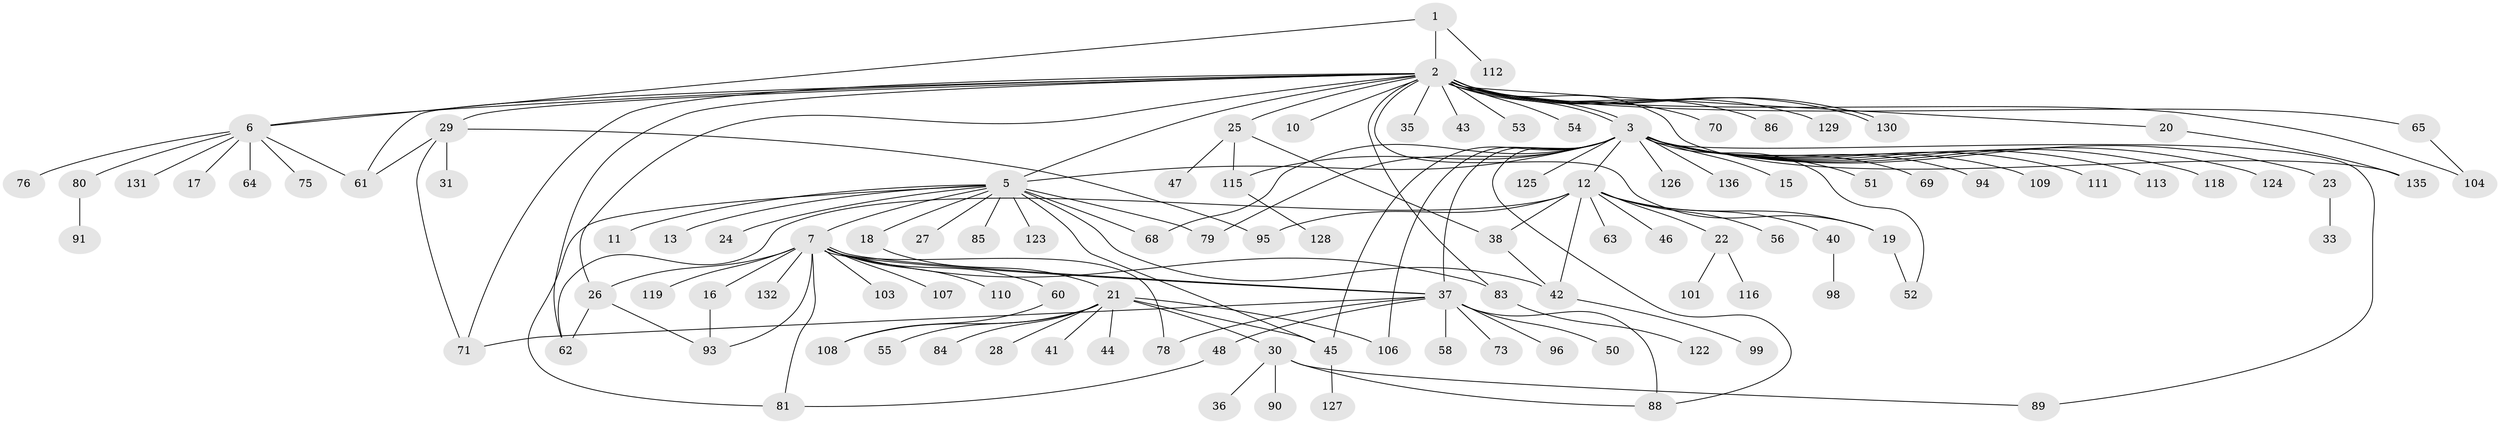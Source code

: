 // Generated by graph-tools (version 1.1) at 2025/23/03/03/25 07:23:54]
// undirected, 108 vertices, 144 edges
graph export_dot {
graph [start="1"]
  node [color=gray90,style=filled];
  1 [super="+9"];
  2 [super="+4"];
  3 [super="+77"];
  5 [super="+8"];
  6 [super="+14"];
  7 [super="+87"];
  10;
  11;
  12 [super="+34"];
  13;
  15;
  16;
  17;
  18;
  19 [super="+66"];
  20;
  21 [super="+121"];
  22;
  23;
  24 [super="+74"];
  25;
  26;
  27;
  28 [super="+39"];
  29 [super="+32"];
  30 [super="+49"];
  31;
  33;
  35;
  36;
  37 [super="+72"];
  38 [super="+105"];
  40;
  41;
  42;
  43;
  44;
  45 [super="+102"];
  46;
  47;
  48 [super="+57"];
  50;
  51;
  52;
  53;
  54;
  55;
  56;
  58 [super="+59"];
  60 [super="+97"];
  61;
  62 [super="+67"];
  63;
  64;
  65 [super="+133"];
  68 [super="+82"];
  69;
  70;
  71 [super="+92"];
  73;
  75 [super="+100"];
  76 [super="+117"];
  78;
  79;
  80;
  81 [super="+114"];
  83 [super="+134"];
  84;
  85;
  86;
  88;
  89;
  90;
  91;
  93;
  94;
  95;
  96;
  98;
  99 [super="+120"];
  101;
  103;
  104;
  106;
  107;
  108;
  109;
  110;
  111;
  112;
  113;
  115;
  116;
  118;
  119;
  122;
  123;
  124;
  125;
  126;
  127;
  128;
  129;
  130;
  131;
  132;
  135;
  136;
  1 -- 2;
  1 -- 6;
  1 -- 112;
  2 -- 3 [weight=2];
  2 -- 3;
  2 -- 10;
  2 -- 20;
  2 -- 25;
  2 -- 26;
  2 -- 35;
  2 -- 43;
  2 -- 53;
  2 -- 54;
  2 -- 61;
  2 -- 62;
  2 -- 65;
  2 -- 70;
  2 -- 83;
  2 -- 86;
  2 -- 104;
  2 -- 130;
  2 -- 130;
  2 -- 135;
  2 -- 5 [weight=3];
  2 -- 129;
  2 -- 6;
  2 -- 29;
  2 -- 19;
  2 -- 71;
  3 -- 5;
  3 -- 12;
  3 -- 15;
  3 -- 23;
  3 -- 51;
  3 -- 52;
  3 -- 68;
  3 -- 69;
  3 -- 79;
  3 -- 89;
  3 -- 94;
  3 -- 106;
  3 -- 109;
  3 -- 111;
  3 -- 113;
  3 -- 115;
  3 -- 118;
  3 -- 124;
  3 -- 125;
  3 -- 126;
  3 -- 88;
  3 -- 136;
  3 -- 37;
  3 -- 45;
  5 -- 7 [weight=3];
  5 -- 13;
  5 -- 18;
  5 -- 68;
  5 -- 79;
  5 -- 85;
  5 -- 123 [weight=2];
  5 -- 27;
  5 -- 42;
  5 -- 11;
  5 -- 45;
  5 -- 81;
  5 -- 24;
  6 -- 17;
  6 -- 61;
  6 -- 64;
  6 -- 75;
  6 -- 76;
  6 -- 80;
  6 -- 131;
  7 -- 16;
  7 -- 26;
  7 -- 37;
  7 -- 37;
  7 -- 60;
  7 -- 78;
  7 -- 81;
  7 -- 93;
  7 -- 103;
  7 -- 110;
  7 -- 132;
  7 -- 107;
  7 -- 119;
  7 -- 83;
  12 -- 19;
  12 -- 22;
  12 -- 38;
  12 -- 40;
  12 -- 42;
  12 -- 56;
  12 -- 62;
  12 -- 63;
  12 -- 95;
  12 -- 46;
  16 -- 93;
  18 -- 21;
  19 -- 52;
  20 -- 135;
  21 -- 28;
  21 -- 30;
  21 -- 41;
  21 -- 44;
  21 -- 45;
  21 -- 55;
  21 -- 84;
  21 -- 106;
  21 -- 108;
  22 -- 101;
  22 -- 116;
  23 -- 33;
  25 -- 38;
  25 -- 47;
  25 -- 115;
  26 -- 62;
  26 -- 93;
  29 -- 31;
  29 -- 61;
  29 -- 95;
  29 -- 71;
  30 -- 36;
  30 -- 88;
  30 -- 89;
  30 -- 90;
  37 -- 48;
  37 -- 50;
  37 -- 58;
  37 -- 71;
  37 -- 78;
  37 -- 88;
  37 -- 96;
  37 -- 73;
  38 -- 42;
  40 -- 98;
  42 -- 99;
  45 -- 127;
  48 -- 81;
  60 -- 108;
  65 -- 104;
  80 -- 91;
  83 -- 122;
  115 -- 128;
}
